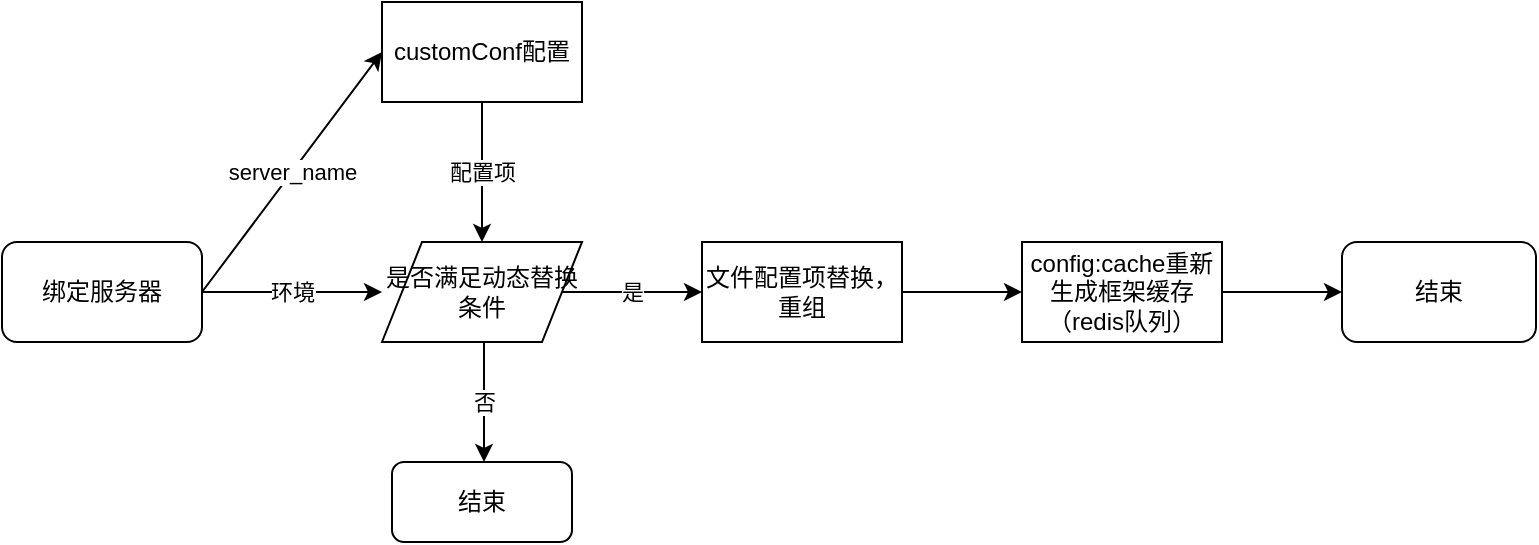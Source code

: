 <mxfile version="15.7.3" type="github">
  <diagram id="Ij9dlzrrelrL0LbRzza1" name="第 1 页">
    <mxGraphModel dx="1422" dy="762" grid="1" gridSize="10" guides="1" tooltips="1" connect="1" arrows="1" fold="1" page="1" pageScale="1" pageWidth="827" pageHeight="1169" math="0" shadow="0">
      <root>
        <mxCell id="0" />
        <mxCell id="1" parent="0" />
        <mxCell id="ytBFequ1SpHbjCjPGmWr-1" value="绑定服务器" style="rounded=1;whiteSpace=wrap;html=1;" vertex="1" parent="1">
          <mxGeometry y="240" width="100" height="50" as="geometry" />
        </mxCell>
        <mxCell id="ytBFequ1SpHbjCjPGmWr-3" value="server_name" style="endArrow=classic;html=1;rounded=0;exitX=1;exitY=0.5;exitDx=0;exitDy=0;entryX=0;entryY=0.5;entryDx=0;entryDy=0;" edge="1" parent="1" source="ytBFequ1SpHbjCjPGmWr-1" target="ytBFequ1SpHbjCjPGmWr-4">
          <mxGeometry width="50" height="50" relative="1" as="geometry">
            <mxPoint x="190" y="340" as="sourcePoint" />
            <mxPoint x="190" y="145" as="targetPoint" />
          </mxGeometry>
        </mxCell>
        <mxCell id="ytBFequ1SpHbjCjPGmWr-4" value="customConf配置" style="rounded=0;whiteSpace=wrap;html=1;" vertex="1" parent="1">
          <mxGeometry x="190" y="120" width="100" height="50" as="geometry" />
        </mxCell>
        <mxCell id="ytBFequ1SpHbjCjPGmWr-7" value="环境" style="endArrow=classic;html=1;rounded=0;exitX=1;exitY=0.5;exitDx=0;exitDy=0;entryX=0;entryY=0.5;entryDx=0;entryDy=0;" edge="1" parent="1" source="ytBFequ1SpHbjCjPGmWr-1">
          <mxGeometry width="50" height="50" relative="1" as="geometry">
            <mxPoint x="280" y="440" as="sourcePoint" />
            <mxPoint x="190" y="265" as="targetPoint" />
          </mxGeometry>
        </mxCell>
        <mxCell id="ytBFequ1SpHbjCjPGmWr-8" value="配置项" style="endArrow=classic;html=1;rounded=0;exitX=0.5;exitY=1;exitDx=0;exitDy=0;entryX=0.5;entryY=0;entryDx=0;entryDy=0;" edge="1" parent="1" source="ytBFequ1SpHbjCjPGmWr-4">
          <mxGeometry width="50" height="50" relative="1" as="geometry">
            <mxPoint x="390" y="460" as="sourcePoint" />
            <mxPoint x="240" y="240" as="targetPoint" />
          </mxGeometry>
        </mxCell>
        <mxCell id="ytBFequ1SpHbjCjPGmWr-9" value="是否满足动态替换条件" style="shape=parallelogram;perimeter=parallelogramPerimeter;whiteSpace=wrap;html=1;fixedSize=1;" vertex="1" parent="1">
          <mxGeometry x="190" y="240" width="100" height="50" as="geometry" />
        </mxCell>
        <mxCell id="ytBFequ1SpHbjCjPGmWr-10" value="结束" style="rounded=1;whiteSpace=wrap;html=1;" vertex="1" parent="1">
          <mxGeometry x="195" y="350" width="90" height="40" as="geometry" />
        </mxCell>
        <mxCell id="ytBFequ1SpHbjCjPGmWr-11" value="否" style="endArrow=classic;html=1;rounded=0;exitX=0.5;exitY=1;exitDx=0;exitDy=0;" edge="1" parent="1">
          <mxGeometry width="50" height="50" relative="1" as="geometry">
            <mxPoint x="241" y="290" as="sourcePoint" />
            <mxPoint x="241" y="350" as="targetPoint" />
          </mxGeometry>
        </mxCell>
        <mxCell id="ytBFequ1SpHbjCjPGmWr-12" value="文件配置项替换，重组" style="rounded=0;whiteSpace=wrap;html=1;" vertex="1" parent="1">
          <mxGeometry x="350" y="240" width="100" height="50" as="geometry" />
        </mxCell>
        <mxCell id="ytBFequ1SpHbjCjPGmWr-13" value="是" style="endArrow=classic;html=1;rounded=0;entryX=0;entryY=0.5;entryDx=0;entryDy=0;" edge="1" parent="1" source="ytBFequ1SpHbjCjPGmWr-9" target="ytBFequ1SpHbjCjPGmWr-12">
          <mxGeometry width="50" height="50" relative="1" as="geometry">
            <mxPoint x="540" y="480" as="sourcePoint" />
            <mxPoint x="590" y="430" as="targetPoint" />
          </mxGeometry>
        </mxCell>
        <mxCell id="ytBFequ1SpHbjCjPGmWr-14" value="config:cache重新生成框架缓存（redis队列）" style="rounded=0;whiteSpace=wrap;html=1;" vertex="1" parent="1">
          <mxGeometry x="510" y="240" width="100" height="50" as="geometry" />
        </mxCell>
        <mxCell id="ytBFequ1SpHbjCjPGmWr-15" value="" style="endArrow=classic;html=1;rounded=0;exitX=1;exitY=0.5;exitDx=0;exitDy=0;entryX=0;entryY=0.5;entryDx=0;entryDy=0;" edge="1" parent="1" source="ytBFequ1SpHbjCjPGmWr-12" target="ytBFequ1SpHbjCjPGmWr-14">
          <mxGeometry width="50" height="50" relative="1" as="geometry">
            <mxPoint x="560" y="410" as="sourcePoint" />
            <mxPoint x="610" y="360" as="targetPoint" />
          </mxGeometry>
        </mxCell>
        <mxCell id="ytBFequ1SpHbjCjPGmWr-16" value="结束" style="rounded=1;whiteSpace=wrap;html=1;" vertex="1" parent="1">
          <mxGeometry x="670" y="240" width="97" height="50" as="geometry" />
        </mxCell>
        <mxCell id="ytBFequ1SpHbjCjPGmWr-17" value="" style="endArrow=classic;html=1;rounded=0;exitX=1;exitY=0.5;exitDx=0;exitDy=0;entryX=0;entryY=0.5;entryDx=0;entryDy=0;" edge="1" parent="1" source="ytBFequ1SpHbjCjPGmWr-14" target="ytBFequ1SpHbjCjPGmWr-16">
          <mxGeometry width="50" height="50" relative="1" as="geometry">
            <mxPoint x="710" y="410" as="sourcePoint" />
            <mxPoint x="760" y="360" as="targetPoint" />
          </mxGeometry>
        </mxCell>
      </root>
    </mxGraphModel>
  </diagram>
</mxfile>
